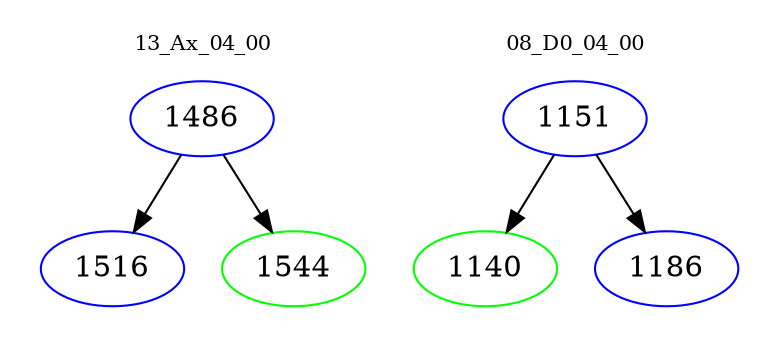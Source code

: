 digraph{
subgraph cluster_0 {
color = white
label = "13_Ax_04_00";
fontsize=10;
T0_1486 [label="1486", color="blue"]
T0_1486 -> T0_1516 [color="black"]
T0_1516 [label="1516", color="blue"]
T0_1486 -> T0_1544 [color="black"]
T0_1544 [label="1544", color="green"]
}
subgraph cluster_1 {
color = white
label = "08_D0_04_00";
fontsize=10;
T1_1151 [label="1151", color="blue"]
T1_1151 -> T1_1140 [color="black"]
T1_1140 [label="1140", color="green"]
T1_1151 -> T1_1186 [color="black"]
T1_1186 [label="1186", color="blue"]
}
}
